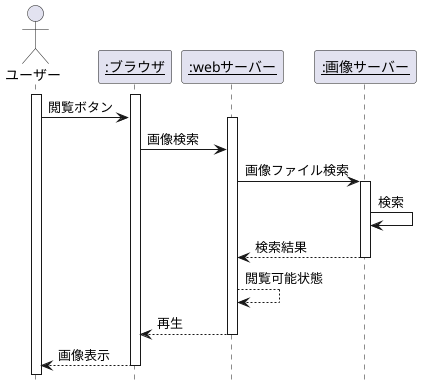 @startuml 演習4-6
hide footbox
Actor ユーザー as us
participant "<u>:ブラウザ</u>" as br
participant "<u>:webサーバー</u>" as web
participant "<u>:画像サーバー</u>" as image
activate us
activate br
us -> br:閲覧ボタン
activate web
br -> web:画像検索
web -> image:画像ファイル検索
activate image
image -> image:検索
web <-- image:検索結果
deactivate image
web --> web:閲覧可能状態
br <-- web:再生
deactivate web
us <-- br:画像表示
deactivate br
@enduml